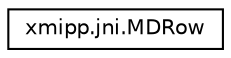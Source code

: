 digraph "Graphical Class Hierarchy"
{
  edge [fontname="Helvetica",fontsize="10",labelfontname="Helvetica",labelfontsize="10"];
  node [fontname="Helvetica",fontsize="10",shape=record];
  rankdir="LR";
  Node0 [label="xmipp.jni.MDRow",height=0.2,width=0.4,color="black", fillcolor="white", style="filled",URL="$classxmipp_1_1jni_1_1MDRow.html"];
}
